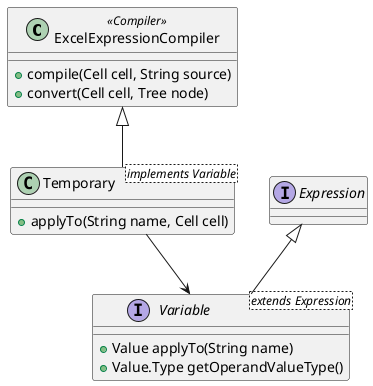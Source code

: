 @startuml domain_model_variables.png

class ExcelExpressionCompiler <<Compiler>> {
    +compile(Cell cell, String source)
    +convert(Cell cell, Tree node)
}

interface Variable <extends Expression> {
    +Value applyTo(String name)
    +Value.Type getOperandValueType()
}
interface Expression {
}

class Temporary <implements Variable> {
    +applyTo(String name, Cell cell)
}

Temporary --> Variable
ExcelExpressionCompiler <|-- Temporary
Expression <|-- Variable
@enduml